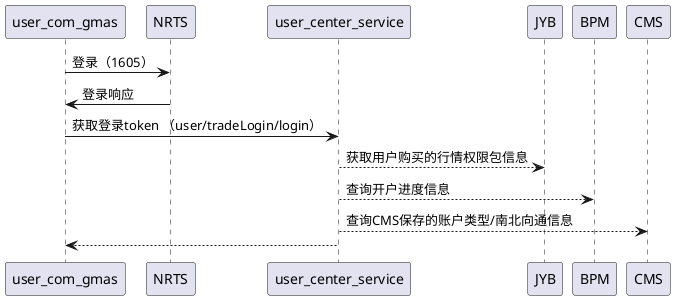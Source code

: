 @startuml
' user_com_gmas -> Bob: Another authentication Request
user_com_gmas -> NRTS: 登录（1605）
NRTS -> user_com_gmas : 登录响应
user_com_gmas -> user_center_service: 获取登录token （user/tradeLogin/login）
user_center_service --> JYB: 获取用户购买的行情权限包信息
user_center_service --> BPM: 查询开户进度信息
user_center_service --> CMS: 查询CMS保存的账户类型/南北向通信息

user_com_gmas <-- user_center_service
@enduml
